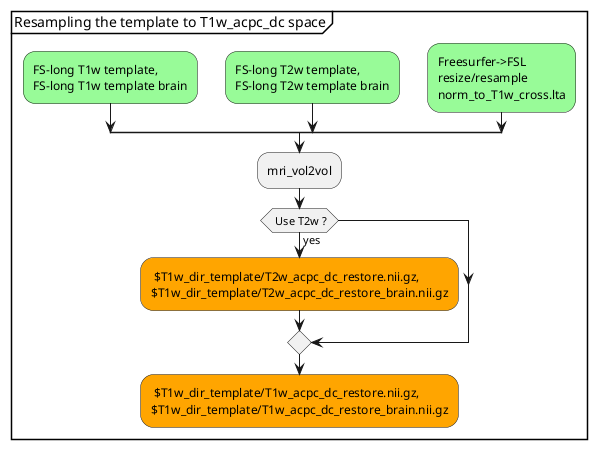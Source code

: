 @startuml Template creation
group Resampling the template to T1w_acpc_dc space
split 
    -[hidden]->
    #palegreen:FS-long T1w template,
    FS-long T1w template brain;
split again 
    -[hidden]->
    #palegreen:FS-long T2w template,
    FS-long T2w template brain;
split again
    -[hidden]->
    #palegreen:Freesurfer->FSL
    resize/resample
    norm_to_T1w_cross.lta;
end split
    :mri_vol2vol;
if ( Use T2w ?) then (yes)
    #orange: $T1w_dir_template/T2w_acpc_dc_restore.nii.gz,
    $T1w_dir_template/T2w_acpc_dc_restore_brain.nii.gz;
endif
#orange: $T1w_dir_template/T1w_acpc_dc_restore.nii.gz,
$T1w_dir_template/T1w_acpc_dc_restore_brain.nii.gz;
end group
@enduml